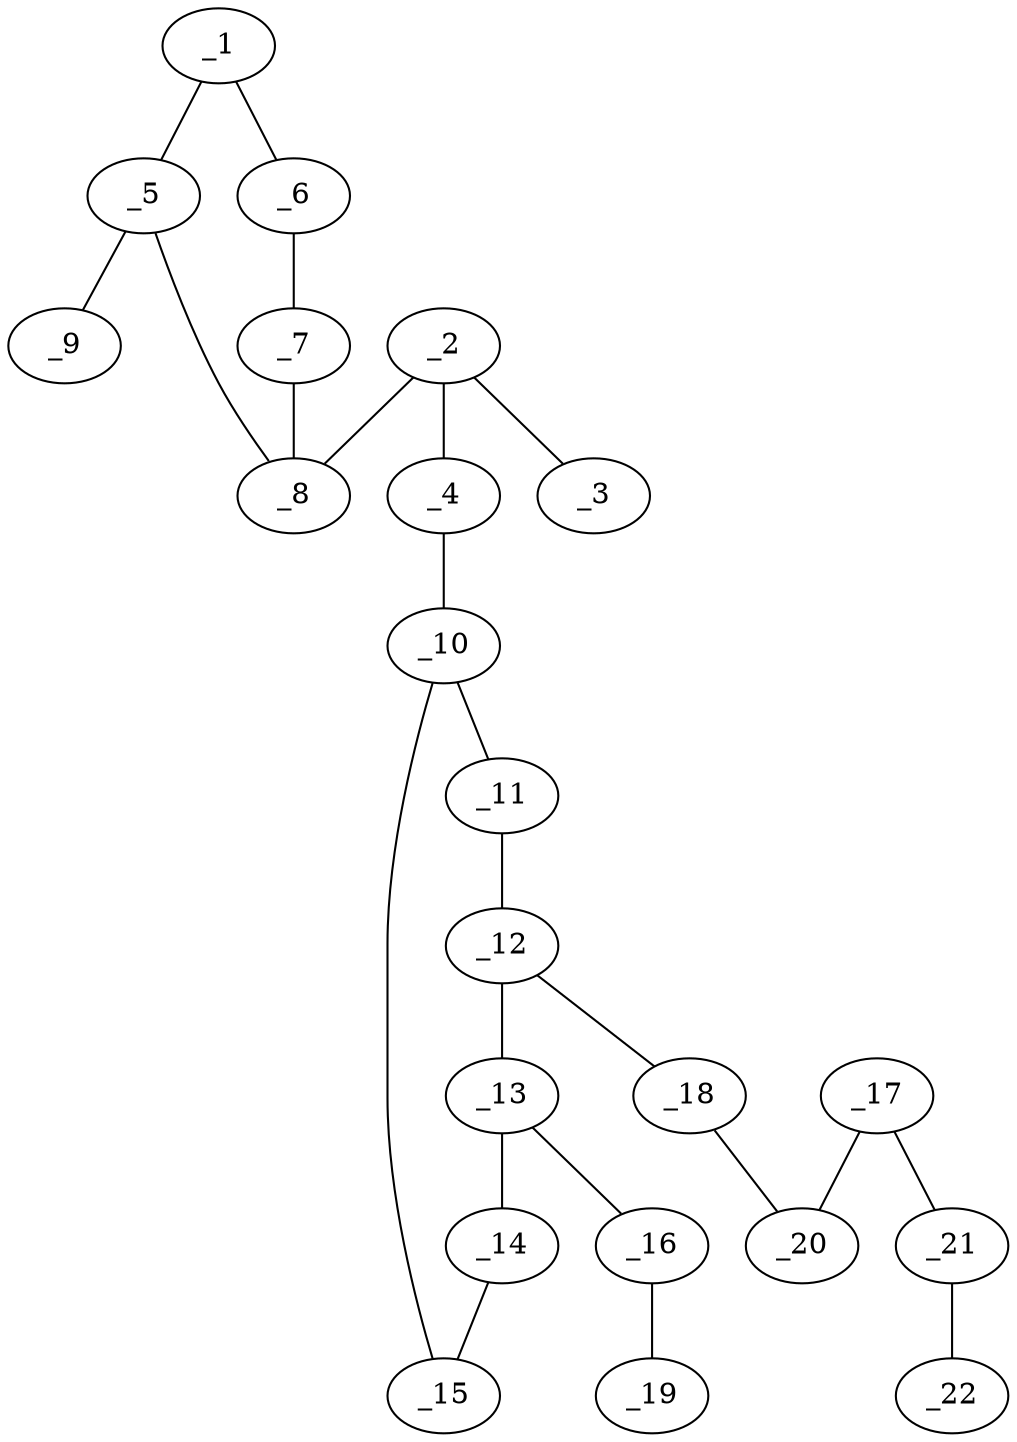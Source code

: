 graph molid650065 {
	_1	 [charge=0,
		chem=2,
		symbol="O  ",
		x="8.7788",
		y="-3.4852"];
	_5	 [charge=0,
		chem=1,
		symbol="C  ",
		x="8.1097",
		y="-2.742"];
	_1 -- _5	 [valence=1];
	_6	 [charge=0,
		chem=1,
		symbol="C  ",
		x="8.2788",
		y="-4.3512"];
	_1 -- _6	 [valence=1];
	_2	 [charge=0,
		chem=1,
		symbol="C  ",
		x="6.3301",
		y="-2.6488"];
	_3	 [charge=0,
		chem=5,
		symbol="S  ",
		x="5.4641",
		y="-3.1488"];
	_2 -- _3	 [valence=2];
	_4	 [charge=0,
		chem=4,
		symbol="N  ",
		x="6.3301",
		y="-1.6488"];
	_2 -- _4	 [valence=1];
	_8	 [charge=0,
		chem=1,
		symbol="C  ",
		x="7.1961",
		y="-3.1488"];
	_2 -- _8	 [valence=1];
	_10	 [charge=0,
		chem=1,
		symbol="C  ",
		x="5.4641",
		y="-1.1488"];
	_4 -- _10	 [valence=1];
	_5 -- _8	 [valence=2];
	_9	 [charge=0,
		chem=1,
		symbol="C  ",
		x="8.3176",
		y="-1.7639"];
	_5 -- _9	 [valence=1];
	_7	 [charge=0,
		chem=1,
		symbol="C  ",
		x="7.3007",
		y="-4.1433"];
	_6 -- _7	 [valence=2];
	_7 -- _8	 [valence=1];
	_11	 [charge=0,
		chem=1,
		symbol="C  ",
		x="5.4641",
		y="-0.1488"];
	_10 -- _11	 [valence=1];
	_15	 [charge=0,
		chem=1,
		symbol="C  ",
		x="4.5981",
		y="-1.6488"];
	_10 -- _15	 [valence=2];
	_12	 [charge=0,
		chem=1,
		symbol="C  ",
		x="4.5981",
		y="0.3512"];
	_11 -- _12	 [valence=2];
	_13	 [charge=0,
		chem=1,
		symbol="C  ",
		x="3.7321",
		y="-0.1488"];
	_12 -- _13	 [valence=1];
	_18	 [charge=0,
		chem=2,
		symbol="O  ",
		x="4.5981",
		y="1.3512"];
	_12 -- _18	 [valence=1];
	_14	 [charge=0,
		chem=1,
		symbol="C  ",
		x="3.732",
		y="-1.1488"];
	_13 -- _14	 [valence=2];
	_16	 [charge=0,
		chem=2,
		symbol="O  ",
		x="2.866",
		y="0.3512"];
	_13 -- _16	 [valence=1];
	_14 -- _15	 [valence=1];
	_19	 [charge=0,
		chem=1,
		symbol="C  ",
		x=2,
		y="-0.1488"];
	_16 -- _19	 [valence=1];
	_17	 [charge=0,
		chem=1,
		symbol="C  ",
		x="5.4641",
		y="2.8512"];
	_20	 [charge=0,
		chem=1,
		symbol="C  ",
		x="5.4641",
		y="1.8512"];
	_17 -- _20	 [valence=1];
	_21	 [charge=0,
		chem=1,
		symbol="C  ",
		x="6.3301",
		y="3.3512"];
	_17 -- _21	 [valence=2];
	_18 -- _20	 [valence=1];
	_22	 [charge=0,
		chem=1,
		symbol="C  ",
		x="6.3301",
		y="4.3512"];
	_21 -- _22	 [valence=1];
}

